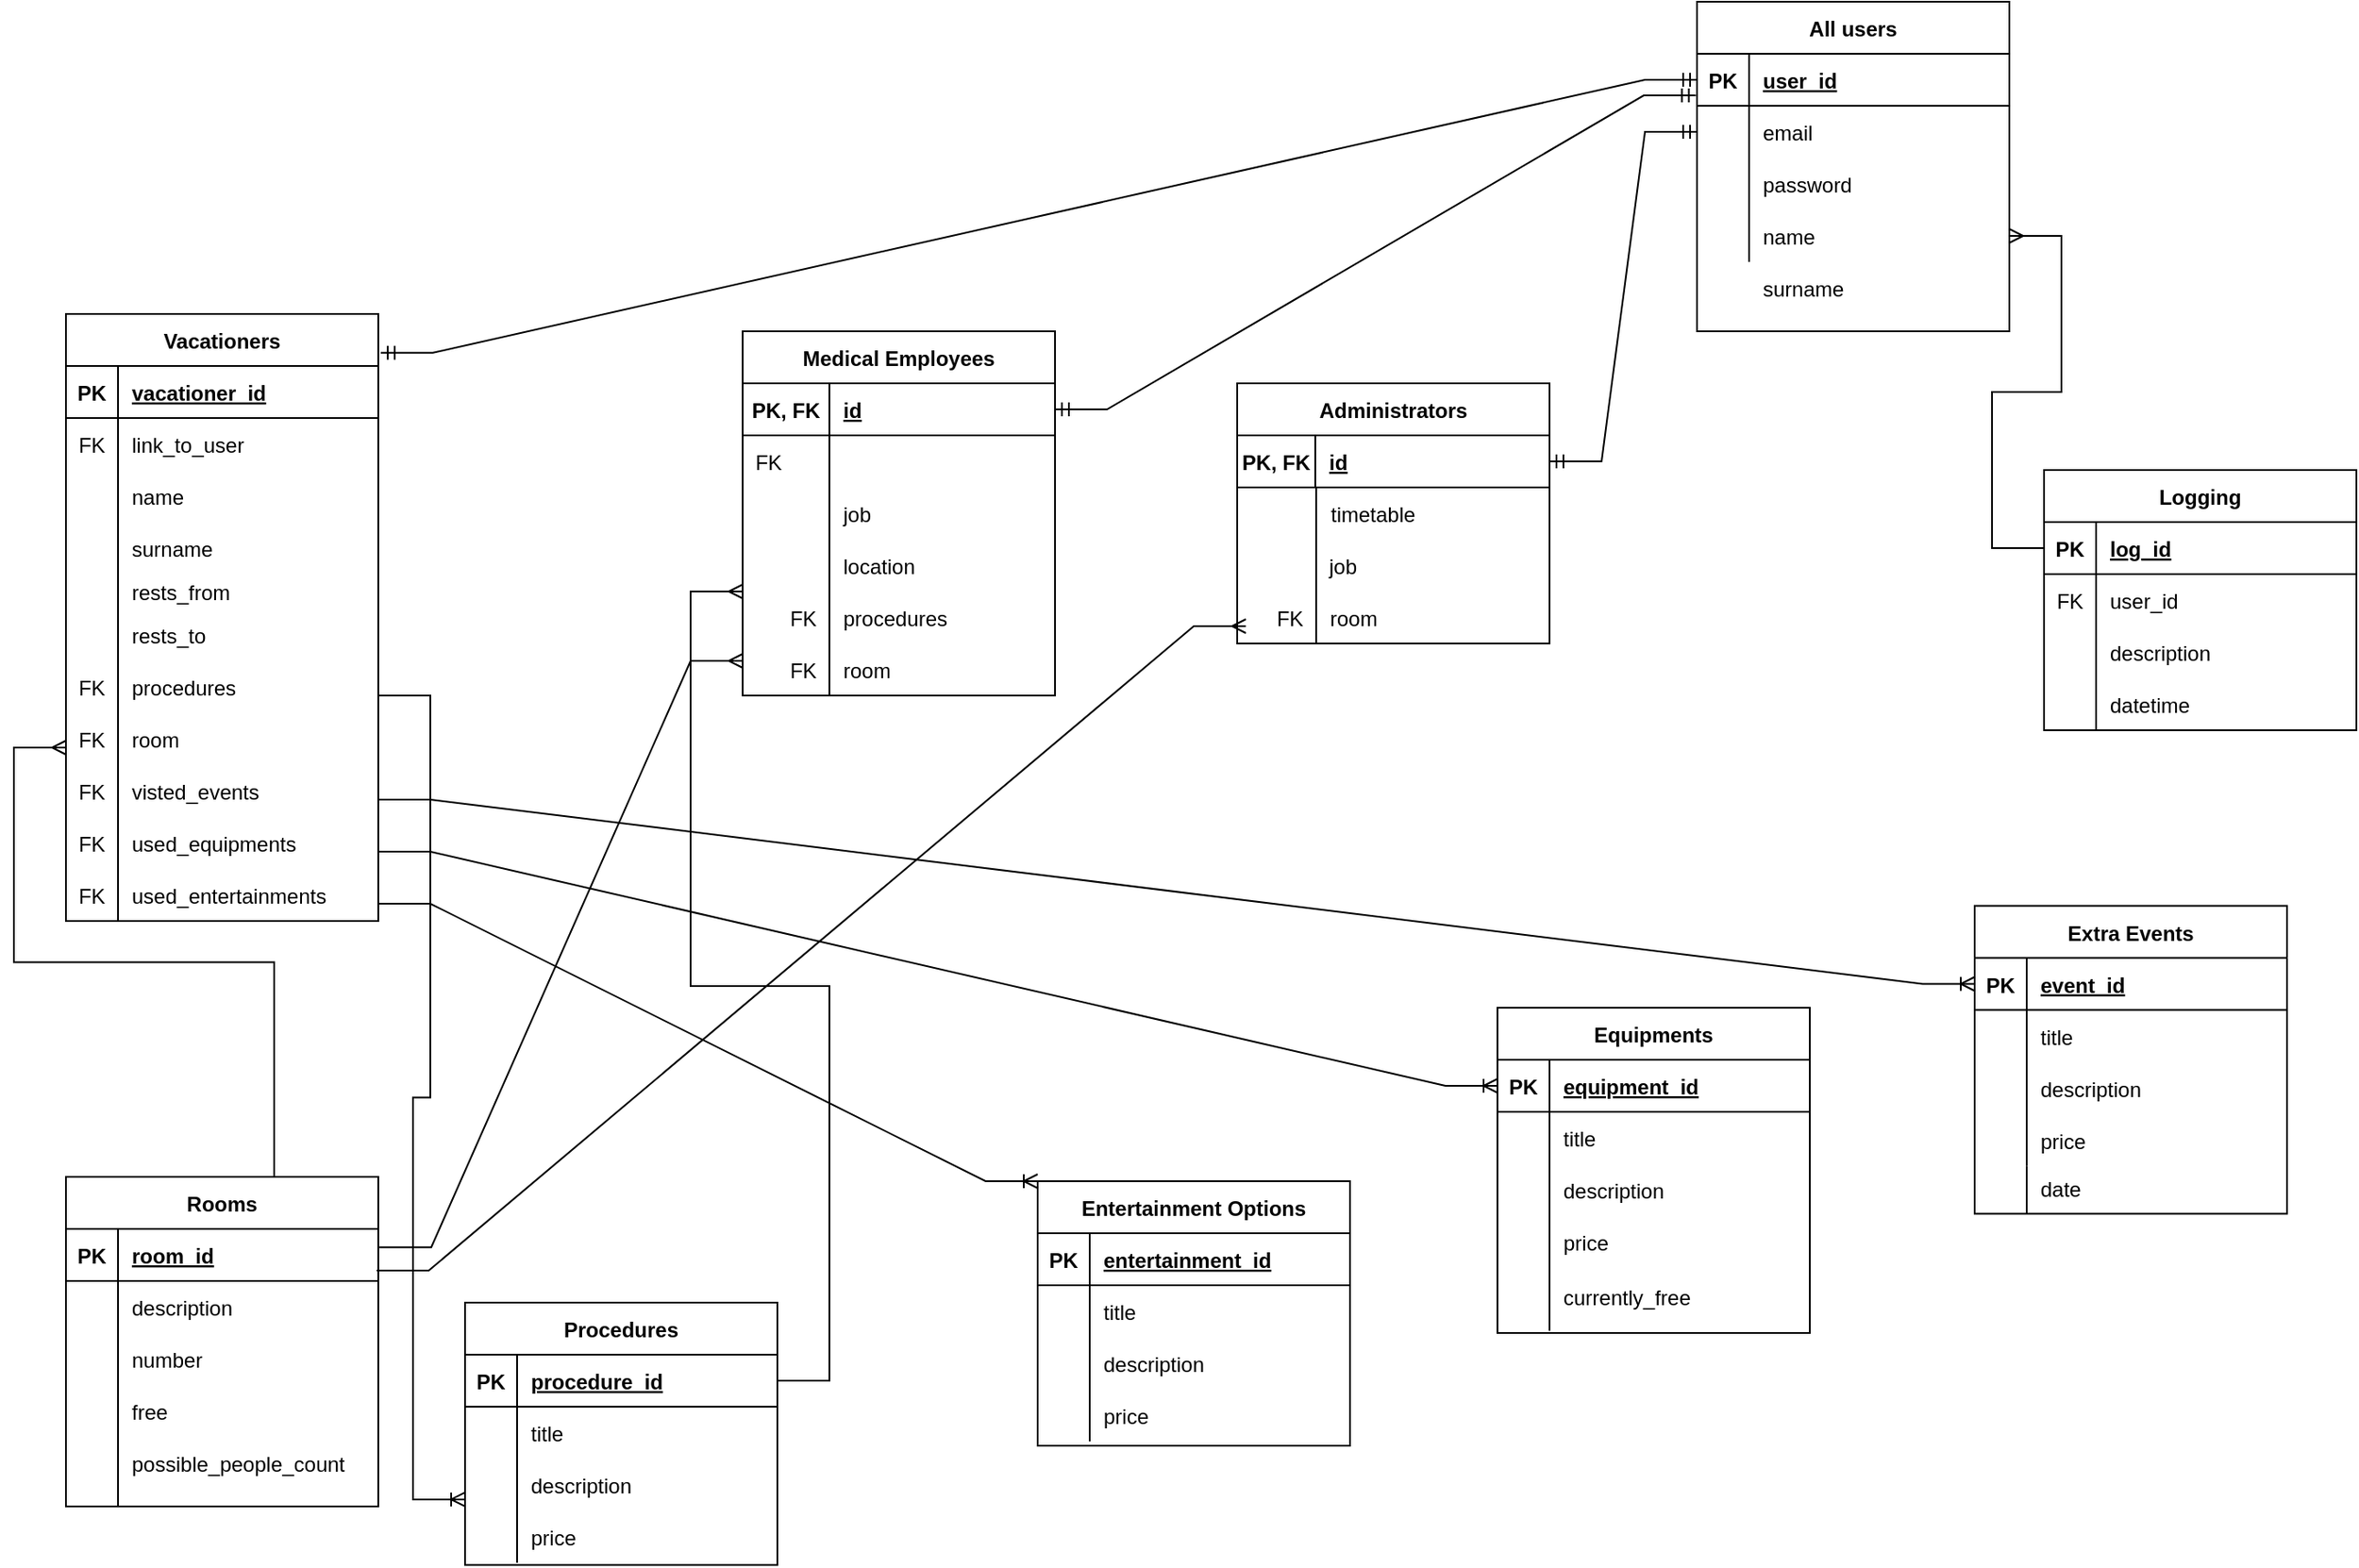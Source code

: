 <mxfile version="20.3.6" type="device"><diagram id="PpCuKB9MGHkleDck74EN" name="Page-1"><mxGraphModel dx="2646" dy="2108" grid="1" gridSize="10" guides="1" tooltips="1" connect="1" arrows="1" fold="1" page="1" pageScale="1" pageWidth="850" pageHeight="1100" math="0" shadow="0"><root><mxCell id="0"/><mxCell id="1" parent="0"/><mxCell id="4wtuz3sE6S8Cn30bZARm-30" value="Rooms" style="shape=table;startSize=30;container=1;collapsible=1;childLayout=tableLayout;fixedRows=1;rowLines=0;fontStyle=1;align=center;resizeLast=1;" parent="1" vertex="1"><mxGeometry x="-740" y="507.5" width="180" height="190" as="geometry"/></mxCell><mxCell id="4wtuz3sE6S8Cn30bZARm-31" value="" style="shape=tableRow;horizontal=0;startSize=0;swimlaneHead=0;swimlaneBody=0;fillColor=none;collapsible=0;dropTarget=0;points=[[0,0.5],[1,0.5]];portConstraint=eastwest;top=0;left=0;right=0;bottom=1;" parent="4wtuz3sE6S8Cn30bZARm-30" vertex="1"><mxGeometry y="30" width="180" height="30" as="geometry"/></mxCell><mxCell id="4wtuz3sE6S8Cn30bZARm-32" value="PK" style="shape=partialRectangle;connectable=0;fillColor=none;top=0;left=0;bottom=0;right=0;fontStyle=1;overflow=hidden;" parent="4wtuz3sE6S8Cn30bZARm-31" vertex="1"><mxGeometry width="30" height="30" as="geometry"><mxRectangle width="30" height="30" as="alternateBounds"/></mxGeometry></mxCell><mxCell id="4wtuz3sE6S8Cn30bZARm-33" value="room_id" style="shape=partialRectangle;connectable=0;fillColor=none;top=0;left=0;bottom=0;right=0;align=left;spacingLeft=6;fontStyle=5;overflow=hidden;" parent="4wtuz3sE6S8Cn30bZARm-31" vertex="1"><mxGeometry x="30" width="150" height="30" as="geometry"><mxRectangle width="150" height="30" as="alternateBounds"/></mxGeometry></mxCell><mxCell id="4wtuz3sE6S8Cn30bZARm-34" value="" style="shape=tableRow;horizontal=0;startSize=0;swimlaneHead=0;swimlaneBody=0;fillColor=none;collapsible=0;dropTarget=0;points=[[0,0.5],[1,0.5]];portConstraint=eastwest;top=0;left=0;right=0;bottom=0;" parent="4wtuz3sE6S8Cn30bZARm-30" vertex="1"><mxGeometry y="60" width="180" height="30" as="geometry"/></mxCell><mxCell id="4wtuz3sE6S8Cn30bZARm-35" value="" style="shape=partialRectangle;connectable=0;fillColor=none;top=0;left=0;bottom=0;right=0;editable=1;overflow=hidden;" parent="4wtuz3sE6S8Cn30bZARm-34" vertex="1"><mxGeometry width="30" height="30" as="geometry"><mxRectangle width="30" height="30" as="alternateBounds"/></mxGeometry></mxCell><mxCell id="4wtuz3sE6S8Cn30bZARm-36" value="description" style="shape=partialRectangle;connectable=0;fillColor=none;top=0;left=0;bottom=0;right=0;align=left;spacingLeft=6;overflow=hidden;" parent="4wtuz3sE6S8Cn30bZARm-34" vertex="1"><mxGeometry x="30" width="150" height="30" as="geometry"><mxRectangle width="150" height="30" as="alternateBounds"/></mxGeometry></mxCell><mxCell id="4wtuz3sE6S8Cn30bZARm-37" value="" style="shape=tableRow;horizontal=0;startSize=0;swimlaneHead=0;swimlaneBody=0;fillColor=none;collapsible=0;dropTarget=0;points=[[0,0.5],[1,0.5]];portConstraint=eastwest;top=0;left=0;right=0;bottom=0;" parent="4wtuz3sE6S8Cn30bZARm-30" vertex="1"><mxGeometry y="90" width="180" height="30" as="geometry"/></mxCell><mxCell id="4wtuz3sE6S8Cn30bZARm-38" value="" style="shape=partialRectangle;connectable=0;fillColor=none;top=0;left=0;bottom=0;right=0;editable=1;overflow=hidden;" parent="4wtuz3sE6S8Cn30bZARm-37" vertex="1"><mxGeometry width="30" height="30" as="geometry"><mxRectangle width="30" height="30" as="alternateBounds"/></mxGeometry></mxCell><mxCell id="4wtuz3sE6S8Cn30bZARm-39" value="number" style="shape=partialRectangle;connectable=0;fillColor=none;top=0;left=0;bottom=0;right=0;align=left;spacingLeft=6;overflow=hidden;" parent="4wtuz3sE6S8Cn30bZARm-37" vertex="1"><mxGeometry x="30" width="150" height="30" as="geometry"><mxRectangle width="150" height="30" as="alternateBounds"/></mxGeometry></mxCell><mxCell id="4wtuz3sE6S8Cn30bZARm-40" value="" style="shape=tableRow;horizontal=0;startSize=0;swimlaneHead=0;swimlaneBody=0;fillColor=none;collapsible=0;dropTarget=0;points=[[0,0.5],[1,0.5]];portConstraint=eastwest;top=0;left=0;right=0;bottom=0;" parent="4wtuz3sE6S8Cn30bZARm-30" vertex="1"><mxGeometry y="120" width="180" height="30" as="geometry"/></mxCell><mxCell id="4wtuz3sE6S8Cn30bZARm-41" value="" style="shape=partialRectangle;connectable=0;fillColor=none;top=0;left=0;bottom=0;right=0;editable=1;overflow=hidden;" parent="4wtuz3sE6S8Cn30bZARm-40" vertex="1"><mxGeometry width="30" height="30" as="geometry"><mxRectangle width="30" height="30" as="alternateBounds"/></mxGeometry></mxCell><mxCell id="4wtuz3sE6S8Cn30bZARm-42" value="free" style="shape=partialRectangle;connectable=0;fillColor=none;top=0;left=0;bottom=0;right=0;align=left;spacingLeft=6;overflow=hidden;" parent="4wtuz3sE6S8Cn30bZARm-40" vertex="1"><mxGeometry x="30" width="150" height="30" as="geometry"><mxRectangle width="150" height="30" as="alternateBounds"/></mxGeometry></mxCell><mxCell id="4wtuz3sE6S8Cn30bZARm-85" value="Medical Employees" style="shape=table;startSize=30;container=1;collapsible=1;childLayout=tableLayout;fixedRows=1;rowLines=0;fontStyle=1;align=center;resizeLast=1;" parent="1" vertex="1"><mxGeometry x="-350" y="20" width="180" height="210" as="geometry"/></mxCell><mxCell id="4wtuz3sE6S8Cn30bZARm-86" value="" style="shape=tableRow;horizontal=0;startSize=0;swimlaneHead=0;swimlaneBody=0;fillColor=none;collapsible=0;dropTarget=0;points=[[0,0.5],[1,0.5]];portConstraint=eastwest;top=0;left=0;right=0;bottom=1;" parent="4wtuz3sE6S8Cn30bZARm-85" vertex="1"><mxGeometry y="30" width="180" height="30" as="geometry"/></mxCell><mxCell id="4wtuz3sE6S8Cn30bZARm-87" value="PK, FK" style="shape=partialRectangle;connectable=0;fillColor=none;top=0;left=0;bottom=0;right=0;fontStyle=1;overflow=hidden;" parent="4wtuz3sE6S8Cn30bZARm-86" vertex="1"><mxGeometry width="50" height="30" as="geometry"><mxRectangle width="50" height="30" as="alternateBounds"/></mxGeometry></mxCell><mxCell id="4wtuz3sE6S8Cn30bZARm-88" value="id" style="shape=partialRectangle;connectable=0;fillColor=none;top=0;left=0;bottom=0;right=0;align=left;spacingLeft=6;fontStyle=5;overflow=hidden;" parent="4wtuz3sE6S8Cn30bZARm-86" vertex="1"><mxGeometry x="50" width="130" height="30" as="geometry"><mxRectangle width="130" height="30" as="alternateBounds"/></mxGeometry></mxCell><mxCell id="4wtuz3sE6S8Cn30bZARm-92" value="" style="shape=tableRow;horizontal=0;startSize=0;swimlaneHead=0;swimlaneBody=0;fillColor=none;collapsible=0;dropTarget=0;points=[[0,0.5],[1,0.5]];portConstraint=eastwest;top=0;left=0;right=0;bottom=0;" parent="4wtuz3sE6S8Cn30bZARm-85" vertex="1"><mxGeometry y="60" width="180" height="30" as="geometry"/></mxCell><mxCell id="4wtuz3sE6S8Cn30bZARm-93" value="" style="shape=partialRectangle;connectable=0;fillColor=none;top=0;left=0;bottom=0;right=0;editable=1;overflow=hidden;" parent="4wtuz3sE6S8Cn30bZARm-92" vertex="1"><mxGeometry width="50" height="30" as="geometry"><mxRectangle width="50" height="30" as="alternateBounds"/></mxGeometry></mxCell><mxCell id="4wtuz3sE6S8Cn30bZARm-94" value="" style="shape=partialRectangle;connectable=0;fillColor=none;top=0;left=0;bottom=0;right=0;align=left;spacingLeft=6;overflow=hidden;" parent="4wtuz3sE6S8Cn30bZARm-92" vertex="1"><mxGeometry x="50" width="130" height="30" as="geometry"><mxRectangle width="130" height="30" as="alternateBounds"/></mxGeometry></mxCell><mxCell id="4wtuz3sE6S8Cn30bZARm-98" value="location" style="shape=partialRectangle;connectable=0;fillColor=none;top=0;left=0;bottom=0;right=0;align=left;spacingLeft=6;overflow=hidden;" parent="1" vertex="1"><mxGeometry x="-300" y="140" width="130" height="30" as="geometry"><mxRectangle width="150" height="30" as="alternateBounds"/></mxGeometry></mxCell><mxCell id="4wtuz3sE6S8Cn30bZARm-99" value="procedures" style="shape=partialRectangle;connectable=0;fillColor=none;top=0;left=0;bottom=0;right=0;align=left;spacingLeft=6;overflow=hidden;" parent="1" vertex="1"><mxGeometry x="-300" y="170" width="130" height="30" as="geometry"><mxRectangle width="150" height="30" as="alternateBounds"/></mxGeometry></mxCell><mxCell id="4wtuz3sE6S8Cn30bZARm-100" value="" style="endArrow=none;html=1;rounded=0;" parent="1" edge="1"><mxGeometry relative="1" as="geometry"><mxPoint x="-300" y="110.0" as="sourcePoint"/><mxPoint x="-300" y="200" as="targetPoint"/></mxGeometry></mxCell><mxCell id="4wtuz3sE6S8Cn30bZARm-101" value="" style="shape=partialRectangle;connectable=0;fillColor=none;top=0;left=0;bottom=0;right=0;editable=1;overflow=hidden;" parent="1" vertex="1"><mxGeometry x="-330" y="110" width="30" height="30" as="geometry"><mxRectangle width="30" height="30" as="alternateBounds"/></mxGeometry></mxCell><mxCell id="4wtuz3sE6S8Cn30bZARm-102" value="" style="shape=partialRectangle;connectable=0;fillColor=none;top=0;left=0;bottom=0;right=0;editable=1;overflow=hidden;" parent="1" vertex="1"><mxGeometry x="-330" y="130" width="30" height="30" as="geometry"><mxRectangle width="30" height="30" as="alternateBounds"/></mxGeometry></mxCell><mxCell id="4wtuz3sE6S8Cn30bZARm-103" value="FK" style="shape=partialRectangle;connectable=0;fillColor=none;top=0;left=0;bottom=0;right=0;editable=1;overflow=hidden;" parent="1" vertex="1"><mxGeometry x="-330" y="170" width="30" height="30" as="geometry"><mxRectangle width="30" height="30" as="alternateBounds"/></mxGeometry></mxCell><mxCell id="4wtuz3sE6S8Cn30bZARm-104" value="room" style="shape=partialRectangle;connectable=0;fillColor=none;top=0;left=0;bottom=0;right=0;align=left;spacingLeft=6;overflow=hidden;" parent="1" vertex="1"><mxGeometry x="-300" y="200" width="130" height="30" as="geometry"><mxRectangle width="150" height="30" as="alternateBounds"/></mxGeometry></mxCell><mxCell id="4wtuz3sE6S8Cn30bZARm-107" value="FK" style="shape=partialRectangle;connectable=0;fillColor=none;top=0;left=0;bottom=0;right=0;editable=1;overflow=hidden;" parent="1" vertex="1"><mxGeometry x="-330" y="200" width="30" height="30" as="geometry"><mxRectangle width="30" height="30" as="alternateBounds"/></mxGeometry></mxCell><mxCell id="fEvloJ5xJQHUmFqMc2ae-1" value="Administrators" style="shape=table;startSize=30;container=1;collapsible=1;childLayout=tableLayout;fixedRows=1;rowLines=0;fontStyle=1;align=center;resizeLast=1;" parent="1" vertex="1"><mxGeometry x="-65" y="50" width="180" height="150" as="geometry"/></mxCell><mxCell id="fEvloJ5xJQHUmFqMc2ae-2" value="" style="shape=tableRow;horizontal=0;startSize=0;swimlaneHead=0;swimlaneBody=0;fillColor=none;collapsible=0;dropTarget=0;points=[[0,0.5],[1,0.5]];portConstraint=eastwest;top=0;left=0;right=0;bottom=1;" parent="fEvloJ5xJQHUmFqMc2ae-1" vertex="1"><mxGeometry y="30" width="180" height="30" as="geometry"/></mxCell><mxCell id="fEvloJ5xJQHUmFqMc2ae-3" value="PK, FK" style="shape=partialRectangle;connectable=0;fillColor=none;top=0;left=0;bottom=0;right=0;fontStyle=1;overflow=hidden;" parent="fEvloJ5xJQHUmFqMc2ae-2" vertex="1"><mxGeometry width="45" height="30" as="geometry"><mxRectangle width="45" height="30" as="alternateBounds"/></mxGeometry></mxCell><mxCell id="fEvloJ5xJQHUmFqMc2ae-4" value="id" style="shape=partialRectangle;connectable=0;fillColor=none;top=0;left=0;bottom=0;right=0;align=left;spacingLeft=6;fontStyle=5;overflow=hidden;" parent="fEvloJ5xJQHUmFqMc2ae-2" vertex="1"><mxGeometry x="45" width="135" height="30" as="geometry"><mxRectangle width="135" height="30" as="alternateBounds"/></mxGeometry></mxCell><mxCell id="fEvloJ5xJQHUmFqMc2ae-14" value="job" style="shape=partialRectangle;connectable=0;fillColor=none;top=0;left=0;bottom=0;right=0;align=left;spacingLeft=6;overflow=hidden;" parent="1" vertex="1"><mxGeometry x="-20" y="140" width="150" height="30" as="geometry"><mxRectangle width="150" height="30" as="alternateBounds"/></mxGeometry></mxCell><mxCell id="fEvloJ5xJQHUmFqMc2ae-15" value="timetable" style="shape=partialRectangle;connectable=0;fillColor=none;top=0;left=0;bottom=0;right=0;align=left;spacingLeft=6;overflow=hidden;" parent="1" vertex="1"><mxGeometry x="-19" y="110" width="130" height="30" as="geometry"><mxRectangle width="150" height="30" as="alternateBounds"/></mxGeometry></mxCell><mxCell id="fEvloJ5xJQHUmFqMc2ae-16" value="" style="endArrow=none;html=1;rounded=0;" parent="1" edge="1"><mxGeometry relative="1" as="geometry"><mxPoint x="-19.48" y="110" as="sourcePoint"/><mxPoint x="-19.48" y="200" as="targetPoint"/></mxGeometry></mxCell><mxCell id="fEvloJ5xJQHUmFqMc2ae-17" value="" style="shape=partialRectangle;connectable=0;fillColor=none;top=0;left=0;bottom=0;right=0;editable=1;overflow=hidden;" parent="1" vertex="1"><mxGeometry x="-65" y="110" width="30" height="30" as="geometry"><mxRectangle width="30" height="30" as="alternateBounds"/></mxGeometry></mxCell><mxCell id="fEvloJ5xJQHUmFqMc2ae-18" value="" style="shape=partialRectangle;connectable=0;fillColor=none;top=0;left=0;bottom=0;right=0;editable=1;overflow=hidden;" parent="1" vertex="1"><mxGeometry x="-49.48" y="110" width="30" height="30" as="geometry"><mxRectangle width="30" height="30" as="alternateBounds"/></mxGeometry></mxCell><mxCell id="fEvloJ5xJQHUmFqMc2ae-19" value="FK" style="shape=partialRectangle;connectable=0;fillColor=none;top=0;left=0;bottom=0;right=0;editable=1;overflow=hidden;" parent="1" vertex="1"><mxGeometry x="-49.48" y="170" width="30" height="30" as="geometry"><mxRectangle width="30" height="30" as="alternateBounds"/></mxGeometry></mxCell><mxCell id="fEvloJ5xJQHUmFqMc2ae-36" value="Vacationers" style="shape=table;startSize=30;container=1;collapsible=1;childLayout=tableLayout;fixedRows=1;rowLines=0;fontStyle=1;align=center;resizeLast=1;" parent="1" vertex="1"><mxGeometry x="-740" y="10" width="180" height="350" as="geometry"/></mxCell><mxCell id="fEvloJ5xJQHUmFqMc2ae-37" value="" style="shape=tableRow;horizontal=0;startSize=0;swimlaneHead=0;swimlaneBody=0;fillColor=none;collapsible=0;dropTarget=0;points=[[0,0.5],[1,0.5]];portConstraint=eastwest;top=0;left=0;right=0;bottom=1;" parent="fEvloJ5xJQHUmFqMc2ae-36" vertex="1"><mxGeometry y="30" width="180" height="30" as="geometry"/></mxCell><mxCell id="fEvloJ5xJQHUmFqMc2ae-38" value="PK" style="shape=partialRectangle;connectable=0;fillColor=none;top=0;left=0;bottom=0;right=0;fontStyle=1;overflow=hidden;" parent="fEvloJ5xJQHUmFqMc2ae-37" vertex="1"><mxGeometry width="30" height="30" as="geometry"><mxRectangle width="30" height="30" as="alternateBounds"/></mxGeometry></mxCell><mxCell id="fEvloJ5xJQHUmFqMc2ae-39" value="vacationer_id" style="shape=partialRectangle;connectable=0;fillColor=none;top=0;left=0;bottom=0;right=0;align=left;spacingLeft=6;fontStyle=5;overflow=hidden;" parent="fEvloJ5xJQHUmFqMc2ae-37" vertex="1"><mxGeometry x="30" width="150" height="30" as="geometry"><mxRectangle width="150" height="30" as="alternateBounds"/></mxGeometry></mxCell><mxCell id="fEvloJ5xJQHUmFqMc2ae-40" value="" style="shape=tableRow;horizontal=0;startSize=0;swimlaneHead=0;swimlaneBody=0;fillColor=none;collapsible=0;dropTarget=0;points=[[0,0.5],[1,0.5]];portConstraint=eastwest;top=0;left=0;right=0;bottom=0;" parent="fEvloJ5xJQHUmFqMc2ae-36" vertex="1"><mxGeometry y="60" width="180" height="30" as="geometry"/></mxCell><mxCell id="fEvloJ5xJQHUmFqMc2ae-41" value="" style="shape=partialRectangle;connectable=0;fillColor=none;top=0;left=0;bottom=0;right=0;editable=1;overflow=hidden;" parent="fEvloJ5xJQHUmFqMc2ae-40" vertex="1"><mxGeometry width="30" height="30" as="geometry"><mxRectangle width="30" height="30" as="alternateBounds"/></mxGeometry></mxCell><mxCell id="fEvloJ5xJQHUmFqMc2ae-42" value="link_to_user" style="shape=partialRectangle;connectable=0;fillColor=none;top=0;left=0;bottom=0;right=0;align=left;spacingLeft=6;overflow=hidden;" parent="fEvloJ5xJQHUmFqMc2ae-40" vertex="1"><mxGeometry x="30" width="150" height="30" as="geometry"><mxRectangle width="150" height="30" as="alternateBounds"/></mxGeometry></mxCell><mxCell id="fEvloJ5xJQHUmFqMc2ae-43" value="" style="shape=tableRow;horizontal=0;startSize=0;swimlaneHead=0;swimlaneBody=0;fillColor=none;collapsible=0;dropTarget=0;points=[[0,0.5],[1,0.5]];portConstraint=eastwest;top=0;left=0;right=0;bottom=0;" parent="fEvloJ5xJQHUmFqMc2ae-36" vertex="1"><mxGeometry y="90" width="180" height="30" as="geometry"/></mxCell><mxCell id="fEvloJ5xJQHUmFqMc2ae-44" value="" style="shape=partialRectangle;connectable=0;fillColor=none;top=0;left=0;bottom=0;right=0;editable=1;overflow=hidden;" parent="fEvloJ5xJQHUmFqMc2ae-43" vertex="1"><mxGeometry width="30" height="30" as="geometry"><mxRectangle width="30" height="30" as="alternateBounds"/></mxGeometry></mxCell><mxCell id="fEvloJ5xJQHUmFqMc2ae-45" value="name" style="shape=partialRectangle;connectable=0;fillColor=none;top=0;left=0;bottom=0;right=0;align=left;spacingLeft=6;overflow=hidden;" parent="fEvloJ5xJQHUmFqMc2ae-43" vertex="1"><mxGeometry x="30" width="150" height="30" as="geometry"><mxRectangle width="150" height="30" as="alternateBounds"/></mxGeometry></mxCell><mxCell id="fEvloJ5xJQHUmFqMc2ae-46" value="" style="shape=tableRow;horizontal=0;startSize=0;swimlaneHead=0;swimlaneBody=0;fillColor=none;collapsible=0;dropTarget=0;points=[[0,0.5],[1,0.5]];portConstraint=eastwest;top=0;left=0;right=0;bottom=0;" parent="fEvloJ5xJQHUmFqMc2ae-36" vertex="1"><mxGeometry y="120" width="180" height="30" as="geometry"/></mxCell><mxCell id="fEvloJ5xJQHUmFqMc2ae-47" value="" style="shape=partialRectangle;connectable=0;fillColor=none;top=0;left=0;bottom=0;right=0;editable=1;overflow=hidden;" parent="fEvloJ5xJQHUmFqMc2ae-46" vertex="1"><mxGeometry width="30" height="30" as="geometry"><mxRectangle width="30" height="30" as="alternateBounds"/></mxGeometry></mxCell><mxCell id="fEvloJ5xJQHUmFqMc2ae-48" value="surname" style="shape=partialRectangle;connectable=0;fillColor=none;top=0;left=0;bottom=0;right=0;align=left;spacingLeft=6;overflow=hidden;" parent="fEvloJ5xJQHUmFqMc2ae-46" vertex="1"><mxGeometry x="30" width="150" height="30" as="geometry"><mxRectangle width="150" height="30" as="alternateBounds"/></mxGeometry></mxCell><mxCell id="fEvloJ5xJQHUmFqMc2ae-49" value="procedures" style="shape=partialRectangle;connectable=0;fillColor=none;top=0;left=0;bottom=0;right=0;align=left;spacingLeft=6;overflow=hidden;" parent="1" vertex="1"><mxGeometry x="-710" y="210" width="150" height="30" as="geometry"><mxRectangle width="150" height="30" as="alternateBounds"/></mxGeometry></mxCell><mxCell id="fEvloJ5xJQHUmFqMc2ae-50" value="room" style="shape=partialRectangle;connectable=0;fillColor=none;top=0;left=0;bottom=0;right=0;align=left;spacingLeft=6;overflow=hidden;" parent="1" vertex="1"><mxGeometry x="-710" y="240" width="150" height="30" as="geometry"><mxRectangle width="150" height="30" as="alternateBounds"/></mxGeometry></mxCell><mxCell id="fEvloJ5xJQHUmFqMc2ae-51" value="" style="endArrow=none;html=1;rounded=0;" parent="1" edge="1"><mxGeometry relative="1" as="geometry"><mxPoint x="-710" y="160" as="sourcePoint"/><mxPoint x="-710" y="250" as="targetPoint"/></mxGeometry></mxCell><mxCell id="fEvloJ5xJQHUmFqMc2ae-52" value="" style="shape=partialRectangle;connectable=0;fillColor=none;top=0;left=0;bottom=0;right=0;editable=1;overflow=hidden;" parent="1" vertex="1"><mxGeometry x="-740" y="130" width="30" height="30" as="geometry"><mxRectangle width="30" height="30" as="alternateBounds"/></mxGeometry></mxCell><mxCell id="fEvloJ5xJQHUmFqMc2ae-53" value="FK" style="shape=partialRectangle;connectable=0;fillColor=none;top=0;left=0;bottom=0;right=0;editable=1;overflow=hidden;" parent="1" vertex="1"><mxGeometry x="-740" y="210" width="30" height="30" as="geometry"><mxRectangle width="30" height="30" as="alternateBounds"/></mxGeometry></mxCell><mxCell id="fEvloJ5xJQHUmFqMc2ae-54" value="FK" style="shape=partialRectangle;connectable=0;fillColor=none;top=0;left=0;bottom=0;right=0;editable=1;overflow=hidden;" parent="1" vertex="1"><mxGeometry x="-740" y="240" width="30" height="30" as="geometry"><mxRectangle width="30" height="30" as="alternateBounds"/></mxGeometry></mxCell><mxCell id="fEvloJ5xJQHUmFqMc2ae-63" value="rests_to" style="shape=partialRectangle;connectable=0;fillColor=none;top=0;left=0;bottom=0;right=0;align=left;spacingLeft=6;overflow=hidden;" parent="1" vertex="1"><mxGeometry x="-710" y="180" width="150" height="30" as="geometry"><mxRectangle width="150" height="30" as="alternateBounds"/></mxGeometry></mxCell><mxCell id="fEvloJ5xJQHUmFqMc2ae-64" value="" style="shape=partialRectangle;connectable=0;fillColor=none;top=0;left=0;bottom=0;right=0;editable=1;overflow=hidden;" parent="1" vertex="1"><mxGeometry x="-740" y="180" width="30" height="30" as="geometry"><mxRectangle width="30" height="30" as="alternateBounds"/></mxGeometry></mxCell><mxCell id="fEvloJ5xJQHUmFqMc2ae-88" value="" style="shape=partialRectangle;connectable=0;fillColor=none;top=0;left=0;bottom=0;right=0;editable=1;overflow=hidden;" parent="1" vertex="1"><mxGeometry x="250" y="620" width="30" height="30" as="geometry"><mxRectangle width="30" height="30" as="alternateBounds"/></mxGeometry></mxCell><mxCell id="fEvloJ5xJQHUmFqMc2ae-95" value="Equipments" style="shape=table;startSize=30;container=1;collapsible=1;childLayout=tableLayout;fixedRows=1;rowLines=0;fontStyle=1;align=center;resizeLast=1;" parent="1" vertex="1"><mxGeometry x="85" y="410" width="180" height="187.5" as="geometry"/></mxCell><mxCell id="fEvloJ5xJQHUmFqMc2ae-96" value="" style="shape=tableRow;horizontal=0;startSize=0;swimlaneHead=0;swimlaneBody=0;fillColor=none;collapsible=0;dropTarget=0;points=[[0,0.5],[1,0.5]];portConstraint=eastwest;top=0;left=0;right=0;bottom=1;" parent="fEvloJ5xJQHUmFqMc2ae-95" vertex="1"><mxGeometry y="30" width="180" height="30" as="geometry"/></mxCell><mxCell id="fEvloJ5xJQHUmFqMc2ae-97" value="PK" style="shape=partialRectangle;connectable=0;fillColor=none;top=0;left=0;bottom=0;right=0;fontStyle=1;overflow=hidden;" parent="fEvloJ5xJQHUmFqMc2ae-96" vertex="1"><mxGeometry width="30" height="30" as="geometry"><mxRectangle width="30" height="30" as="alternateBounds"/></mxGeometry></mxCell><mxCell id="fEvloJ5xJQHUmFqMc2ae-98" value="equipment_id" style="shape=partialRectangle;connectable=0;fillColor=none;top=0;left=0;bottom=0;right=0;align=left;spacingLeft=6;fontStyle=5;overflow=hidden;" parent="fEvloJ5xJQHUmFqMc2ae-96" vertex="1"><mxGeometry x="30" width="150" height="30" as="geometry"><mxRectangle width="150" height="30" as="alternateBounds"/></mxGeometry></mxCell><mxCell id="fEvloJ5xJQHUmFqMc2ae-99" value="" style="shape=tableRow;horizontal=0;startSize=0;swimlaneHead=0;swimlaneBody=0;fillColor=none;collapsible=0;dropTarget=0;points=[[0,0.5],[1,0.5]];portConstraint=eastwest;top=0;left=0;right=0;bottom=0;" parent="fEvloJ5xJQHUmFqMc2ae-95" vertex="1"><mxGeometry y="60" width="180" height="30" as="geometry"/></mxCell><mxCell id="fEvloJ5xJQHUmFqMc2ae-100" value="" style="shape=partialRectangle;connectable=0;fillColor=none;top=0;left=0;bottom=0;right=0;editable=1;overflow=hidden;" parent="fEvloJ5xJQHUmFqMc2ae-99" vertex="1"><mxGeometry width="30" height="30" as="geometry"><mxRectangle width="30" height="30" as="alternateBounds"/></mxGeometry></mxCell><mxCell id="fEvloJ5xJQHUmFqMc2ae-101" value="title" style="shape=partialRectangle;connectable=0;fillColor=none;top=0;left=0;bottom=0;right=0;align=left;spacingLeft=6;overflow=hidden;" parent="fEvloJ5xJQHUmFqMc2ae-99" vertex="1"><mxGeometry x="30" width="150" height="30" as="geometry"><mxRectangle width="150" height="30" as="alternateBounds"/></mxGeometry></mxCell><mxCell id="fEvloJ5xJQHUmFqMc2ae-102" value="" style="shape=tableRow;horizontal=0;startSize=0;swimlaneHead=0;swimlaneBody=0;fillColor=none;collapsible=0;dropTarget=0;points=[[0,0.5],[1,0.5]];portConstraint=eastwest;top=0;left=0;right=0;bottom=0;" parent="fEvloJ5xJQHUmFqMc2ae-95" vertex="1"><mxGeometry y="90" width="180" height="30" as="geometry"/></mxCell><mxCell id="fEvloJ5xJQHUmFqMc2ae-103" value="" style="shape=partialRectangle;connectable=0;fillColor=none;top=0;left=0;bottom=0;right=0;editable=1;overflow=hidden;" parent="fEvloJ5xJQHUmFqMc2ae-102" vertex="1"><mxGeometry width="30" height="30" as="geometry"><mxRectangle width="30" height="30" as="alternateBounds"/></mxGeometry></mxCell><mxCell id="fEvloJ5xJQHUmFqMc2ae-104" value="description" style="shape=partialRectangle;connectable=0;fillColor=none;top=0;left=0;bottom=0;right=0;align=left;spacingLeft=6;overflow=hidden;" parent="fEvloJ5xJQHUmFqMc2ae-102" vertex="1"><mxGeometry x="30" width="150" height="30" as="geometry"><mxRectangle width="150" height="30" as="alternateBounds"/></mxGeometry></mxCell><mxCell id="fEvloJ5xJQHUmFqMc2ae-105" value="" style="shape=tableRow;horizontal=0;startSize=0;swimlaneHead=0;swimlaneBody=0;fillColor=none;collapsible=0;dropTarget=0;points=[[0,0.5],[1,0.5]];portConstraint=eastwest;top=0;left=0;right=0;bottom=0;" parent="fEvloJ5xJQHUmFqMc2ae-95" vertex="1"><mxGeometry y="120" width="180" height="30" as="geometry"/></mxCell><mxCell id="fEvloJ5xJQHUmFqMc2ae-106" value="" style="shape=partialRectangle;connectable=0;fillColor=none;top=0;left=0;bottom=0;right=0;editable=1;overflow=hidden;" parent="fEvloJ5xJQHUmFqMc2ae-105" vertex="1"><mxGeometry width="30" height="30" as="geometry"><mxRectangle width="30" height="30" as="alternateBounds"/></mxGeometry></mxCell><mxCell id="fEvloJ5xJQHUmFqMc2ae-107" value="price" style="shape=partialRectangle;connectable=0;fillColor=none;top=0;left=0;bottom=0;right=0;align=left;spacingLeft=6;overflow=hidden;" parent="fEvloJ5xJQHUmFqMc2ae-105" vertex="1"><mxGeometry x="30" width="150" height="30" as="geometry"><mxRectangle width="150" height="30" as="alternateBounds"/></mxGeometry></mxCell><mxCell id="fEvloJ5xJQHUmFqMc2ae-110" value="" style="endArrow=none;html=1;rounded=0;" parent="1" edge="1"><mxGeometry relative="1" as="geometry"><mxPoint x="115" y="558.75" as="sourcePoint"/><mxPoint x="115" y="596.25" as="targetPoint"/></mxGeometry></mxCell><mxCell id="fEvloJ5xJQHUmFqMc2ae-111" value="" style="shape=partialRectangle;connectable=0;fillColor=none;top=0;left=0;bottom=0;right=0;editable=1;overflow=hidden;" parent="1" vertex="1"><mxGeometry x="70" y="528.75" width="30" height="30" as="geometry"><mxRectangle width="30" height="30" as="alternateBounds"/></mxGeometry></mxCell><mxCell id="fEvloJ5xJQHUmFqMc2ae-114" value="currently_free" style="shape=partialRectangle;connectable=0;fillColor=none;top=0;left=0;bottom=0;right=0;align=left;spacingLeft=6;overflow=hidden;" parent="1" vertex="1"><mxGeometry x="115" y="561.25" width="150" height="30" as="geometry"><mxRectangle width="150" height="30" as="alternateBounds"/></mxGeometry></mxCell><mxCell id="fEvloJ5xJQHUmFqMc2ae-118" value="Entertainment Options" style="shape=table;startSize=30;container=1;collapsible=1;childLayout=tableLayout;fixedRows=1;rowLines=0;fontStyle=1;align=center;resizeLast=1;" parent="1" vertex="1"><mxGeometry x="-180" y="510" width="180" height="152.5" as="geometry"/></mxCell><mxCell id="fEvloJ5xJQHUmFqMc2ae-119" value="" style="shape=tableRow;horizontal=0;startSize=0;swimlaneHead=0;swimlaneBody=0;fillColor=none;collapsible=0;dropTarget=0;points=[[0,0.5],[1,0.5]];portConstraint=eastwest;top=0;left=0;right=0;bottom=1;" parent="fEvloJ5xJQHUmFqMc2ae-118" vertex="1"><mxGeometry y="30" width="180" height="30" as="geometry"/></mxCell><mxCell id="fEvloJ5xJQHUmFqMc2ae-120" value="PK" style="shape=partialRectangle;connectable=0;fillColor=none;top=0;left=0;bottom=0;right=0;fontStyle=1;overflow=hidden;" parent="fEvloJ5xJQHUmFqMc2ae-119" vertex="1"><mxGeometry width="30" height="30" as="geometry"><mxRectangle width="30" height="30" as="alternateBounds"/></mxGeometry></mxCell><mxCell id="fEvloJ5xJQHUmFqMc2ae-121" value="entertainment_id" style="shape=partialRectangle;connectable=0;fillColor=none;top=0;left=0;bottom=0;right=0;align=left;spacingLeft=6;fontStyle=5;overflow=hidden;" parent="fEvloJ5xJQHUmFqMc2ae-119" vertex="1"><mxGeometry x="30" width="150" height="30" as="geometry"><mxRectangle width="150" height="30" as="alternateBounds"/></mxGeometry></mxCell><mxCell id="fEvloJ5xJQHUmFqMc2ae-122" value="" style="shape=tableRow;horizontal=0;startSize=0;swimlaneHead=0;swimlaneBody=0;fillColor=none;collapsible=0;dropTarget=0;points=[[0,0.5],[1,0.5]];portConstraint=eastwest;top=0;left=0;right=0;bottom=0;" parent="fEvloJ5xJQHUmFqMc2ae-118" vertex="1"><mxGeometry y="60" width="180" height="30" as="geometry"/></mxCell><mxCell id="fEvloJ5xJQHUmFqMc2ae-123" value="" style="shape=partialRectangle;connectable=0;fillColor=none;top=0;left=0;bottom=0;right=0;editable=1;overflow=hidden;" parent="fEvloJ5xJQHUmFqMc2ae-122" vertex="1"><mxGeometry width="30" height="30" as="geometry"><mxRectangle width="30" height="30" as="alternateBounds"/></mxGeometry></mxCell><mxCell id="fEvloJ5xJQHUmFqMc2ae-124" value="title" style="shape=partialRectangle;connectable=0;fillColor=none;top=0;left=0;bottom=0;right=0;align=left;spacingLeft=6;overflow=hidden;" parent="fEvloJ5xJQHUmFqMc2ae-122" vertex="1"><mxGeometry x="30" width="150" height="30" as="geometry"><mxRectangle width="150" height="30" as="alternateBounds"/></mxGeometry></mxCell><mxCell id="fEvloJ5xJQHUmFqMc2ae-125" value="" style="shape=tableRow;horizontal=0;startSize=0;swimlaneHead=0;swimlaneBody=0;fillColor=none;collapsible=0;dropTarget=0;points=[[0,0.5],[1,0.5]];portConstraint=eastwest;top=0;left=0;right=0;bottom=0;" parent="fEvloJ5xJQHUmFqMc2ae-118" vertex="1"><mxGeometry y="90" width="180" height="30" as="geometry"/></mxCell><mxCell id="fEvloJ5xJQHUmFqMc2ae-126" value="" style="shape=partialRectangle;connectable=0;fillColor=none;top=0;left=0;bottom=0;right=0;editable=1;overflow=hidden;" parent="fEvloJ5xJQHUmFqMc2ae-125" vertex="1"><mxGeometry width="30" height="30" as="geometry"><mxRectangle width="30" height="30" as="alternateBounds"/></mxGeometry></mxCell><mxCell id="fEvloJ5xJQHUmFqMc2ae-127" value="description" style="shape=partialRectangle;connectable=0;fillColor=none;top=0;left=0;bottom=0;right=0;align=left;spacingLeft=6;overflow=hidden;" parent="fEvloJ5xJQHUmFqMc2ae-125" vertex="1"><mxGeometry x="30" width="150" height="30" as="geometry"><mxRectangle width="150" height="30" as="alternateBounds"/></mxGeometry></mxCell><mxCell id="fEvloJ5xJQHUmFqMc2ae-128" value="" style="shape=tableRow;horizontal=0;startSize=0;swimlaneHead=0;swimlaneBody=0;fillColor=none;collapsible=0;dropTarget=0;points=[[0,0.5],[1,0.5]];portConstraint=eastwest;top=0;left=0;right=0;bottom=0;" parent="fEvloJ5xJQHUmFqMc2ae-118" vertex="1"><mxGeometry y="120" width="180" height="30" as="geometry"/></mxCell><mxCell id="fEvloJ5xJQHUmFqMc2ae-129" value="" style="shape=partialRectangle;connectable=0;fillColor=none;top=0;left=0;bottom=0;right=0;editable=1;overflow=hidden;" parent="fEvloJ5xJQHUmFqMc2ae-128" vertex="1"><mxGeometry width="30" height="30" as="geometry"><mxRectangle width="30" height="30" as="alternateBounds"/></mxGeometry></mxCell><mxCell id="fEvloJ5xJQHUmFqMc2ae-130" value="price" style="shape=partialRectangle;connectable=0;fillColor=none;top=0;left=0;bottom=0;right=0;align=left;spacingLeft=6;overflow=hidden;" parent="fEvloJ5xJQHUmFqMc2ae-128" vertex="1"><mxGeometry x="30" width="150" height="30" as="geometry"><mxRectangle width="150" height="30" as="alternateBounds"/></mxGeometry></mxCell><mxCell id="fEvloJ5xJQHUmFqMc2ae-150" value="Extra Events" style="shape=table;startSize=30;container=1;collapsible=1;childLayout=tableLayout;fixedRows=1;rowLines=0;fontStyle=1;align=center;resizeLast=1;" parent="1" vertex="1"><mxGeometry x="360" y="351.25" width="180" height="177.5" as="geometry"/></mxCell><mxCell id="fEvloJ5xJQHUmFqMc2ae-151" value="" style="shape=tableRow;horizontal=0;startSize=0;swimlaneHead=0;swimlaneBody=0;fillColor=none;collapsible=0;dropTarget=0;points=[[0,0.5],[1,0.5]];portConstraint=eastwest;top=0;left=0;right=0;bottom=1;" parent="fEvloJ5xJQHUmFqMc2ae-150" vertex="1"><mxGeometry y="30" width="180" height="30" as="geometry"/></mxCell><mxCell id="fEvloJ5xJQHUmFqMc2ae-152" value="PK" style="shape=partialRectangle;connectable=0;fillColor=none;top=0;left=0;bottom=0;right=0;fontStyle=1;overflow=hidden;" parent="fEvloJ5xJQHUmFqMc2ae-151" vertex="1"><mxGeometry width="30" height="30" as="geometry"><mxRectangle width="30" height="30" as="alternateBounds"/></mxGeometry></mxCell><mxCell id="fEvloJ5xJQHUmFqMc2ae-153" value="event_id" style="shape=partialRectangle;connectable=0;fillColor=none;top=0;left=0;bottom=0;right=0;align=left;spacingLeft=6;fontStyle=5;overflow=hidden;" parent="fEvloJ5xJQHUmFqMc2ae-151" vertex="1"><mxGeometry x="30" width="150" height="30" as="geometry"><mxRectangle width="150" height="30" as="alternateBounds"/></mxGeometry></mxCell><mxCell id="fEvloJ5xJQHUmFqMc2ae-154" value="" style="shape=tableRow;horizontal=0;startSize=0;swimlaneHead=0;swimlaneBody=0;fillColor=none;collapsible=0;dropTarget=0;points=[[0,0.5],[1,0.5]];portConstraint=eastwest;top=0;left=0;right=0;bottom=0;" parent="fEvloJ5xJQHUmFqMc2ae-150" vertex="1"><mxGeometry y="60" width="180" height="30" as="geometry"/></mxCell><mxCell id="fEvloJ5xJQHUmFqMc2ae-155" value="" style="shape=partialRectangle;connectable=0;fillColor=none;top=0;left=0;bottom=0;right=0;editable=1;overflow=hidden;" parent="fEvloJ5xJQHUmFqMc2ae-154" vertex="1"><mxGeometry width="30" height="30" as="geometry"><mxRectangle width="30" height="30" as="alternateBounds"/></mxGeometry></mxCell><mxCell id="fEvloJ5xJQHUmFqMc2ae-156" value="title" style="shape=partialRectangle;connectable=0;fillColor=none;top=0;left=0;bottom=0;right=0;align=left;spacingLeft=6;overflow=hidden;" parent="fEvloJ5xJQHUmFqMc2ae-154" vertex="1"><mxGeometry x="30" width="150" height="30" as="geometry"><mxRectangle width="150" height="30" as="alternateBounds"/></mxGeometry></mxCell><mxCell id="fEvloJ5xJQHUmFqMc2ae-157" value="" style="shape=tableRow;horizontal=0;startSize=0;swimlaneHead=0;swimlaneBody=0;fillColor=none;collapsible=0;dropTarget=0;points=[[0,0.5],[1,0.5]];portConstraint=eastwest;top=0;left=0;right=0;bottom=0;" parent="fEvloJ5xJQHUmFqMc2ae-150" vertex="1"><mxGeometry y="90" width="180" height="30" as="geometry"/></mxCell><mxCell id="fEvloJ5xJQHUmFqMc2ae-158" value="" style="shape=partialRectangle;connectable=0;fillColor=none;top=0;left=0;bottom=0;right=0;editable=1;overflow=hidden;" parent="fEvloJ5xJQHUmFqMc2ae-157" vertex="1"><mxGeometry width="30" height="30" as="geometry"><mxRectangle width="30" height="30" as="alternateBounds"/></mxGeometry></mxCell><mxCell id="fEvloJ5xJQHUmFqMc2ae-159" value="description" style="shape=partialRectangle;connectable=0;fillColor=none;top=0;left=0;bottom=0;right=0;align=left;spacingLeft=6;overflow=hidden;" parent="fEvloJ5xJQHUmFqMc2ae-157" vertex="1"><mxGeometry x="30" width="150" height="30" as="geometry"><mxRectangle width="150" height="30" as="alternateBounds"/></mxGeometry></mxCell><mxCell id="fEvloJ5xJQHUmFqMc2ae-160" value="" style="shape=tableRow;horizontal=0;startSize=0;swimlaneHead=0;swimlaneBody=0;fillColor=none;collapsible=0;dropTarget=0;points=[[0,0.5],[1,0.5]];portConstraint=eastwest;top=0;left=0;right=0;bottom=0;" parent="fEvloJ5xJQHUmFqMc2ae-150" vertex="1"><mxGeometry y="120" width="180" height="30" as="geometry"/></mxCell><mxCell id="fEvloJ5xJQHUmFqMc2ae-161" value="" style="shape=partialRectangle;connectable=0;fillColor=none;top=0;left=0;bottom=0;right=0;editable=1;overflow=hidden;" parent="fEvloJ5xJQHUmFqMc2ae-160" vertex="1"><mxGeometry width="30" height="30" as="geometry"><mxRectangle width="30" height="30" as="alternateBounds"/></mxGeometry></mxCell><mxCell id="fEvloJ5xJQHUmFqMc2ae-162" value="price" style="shape=partialRectangle;connectable=0;fillColor=none;top=0;left=0;bottom=0;right=0;align=left;spacingLeft=6;overflow=hidden;" parent="fEvloJ5xJQHUmFqMc2ae-160" vertex="1"><mxGeometry x="30" width="150" height="30" as="geometry"><mxRectangle width="150" height="30" as="alternateBounds"/></mxGeometry></mxCell><mxCell id="fEvloJ5xJQHUmFqMc2ae-165" value="" style="endArrow=none;html=1;rounded=0;" parent="1" edge="1"><mxGeometry relative="1" as="geometry"><mxPoint x="390" y="501.25" as="sourcePoint"/><mxPoint x="390" y="528.75" as="targetPoint"/></mxGeometry></mxCell><mxCell id="fEvloJ5xJQHUmFqMc2ae-169" value="date" style="shape=partialRectangle;connectable=0;fillColor=none;top=0;left=0;bottom=0;right=0;align=left;spacingLeft=6;overflow=hidden;" parent="1" vertex="1"><mxGeometry x="390" y="498.75" width="150" height="30" as="geometry"><mxRectangle width="150" height="30" as="alternateBounds"/></mxGeometry></mxCell><mxCell id="7wILE_JQbiS0qkmwVhit-2" value="All users" style="shape=table;startSize=30;container=1;collapsible=1;childLayout=tableLayout;fixedRows=1;rowLines=0;fontStyle=1;align=center;resizeLast=1;" parent="1" vertex="1"><mxGeometry x="200" y="-170" width="180" height="190" as="geometry"/></mxCell><mxCell id="7wILE_JQbiS0qkmwVhit-3" value="" style="shape=tableRow;horizontal=0;startSize=0;swimlaneHead=0;swimlaneBody=0;fillColor=none;collapsible=0;dropTarget=0;points=[[0,0.5],[1,0.5]];portConstraint=eastwest;top=0;left=0;right=0;bottom=1;" parent="7wILE_JQbiS0qkmwVhit-2" vertex="1"><mxGeometry y="30" width="180" height="30" as="geometry"/></mxCell><mxCell id="7wILE_JQbiS0qkmwVhit-4" value="PK" style="shape=partialRectangle;connectable=0;fillColor=none;top=0;left=0;bottom=0;right=0;fontStyle=1;overflow=hidden;" parent="7wILE_JQbiS0qkmwVhit-3" vertex="1"><mxGeometry width="30" height="30" as="geometry"><mxRectangle width="30" height="30" as="alternateBounds"/></mxGeometry></mxCell><mxCell id="7wILE_JQbiS0qkmwVhit-5" value="user_id" style="shape=partialRectangle;connectable=0;fillColor=none;top=0;left=0;bottom=0;right=0;align=left;spacingLeft=6;fontStyle=5;overflow=hidden;" parent="7wILE_JQbiS0qkmwVhit-3" vertex="1"><mxGeometry x="30" width="150" height="30" as="geometry"><mxRectangle width="150" height="30" as="alternateBounds"/></mxGeometry></mxCell><mxCell id="7wILE_JQbiS0qkmwVhit-6" value="" style="shape=tableRow;horizontal=0;startSize=0;swimlaneHead=0;swimlaneBody=0;fillColor=none;collapsible=0;dropTarget=0;points=[[0,0.5],[1,0.5]];portConstraint=eastwest;top=0;left=0;right=0;bottom=0;" parent="7wILE_JQbiS0qkmwVhit-2" vertex="1"><mxGeometry y="60" width="180" height="30" as="geometry"/></mxCell><mxCell id="7wILE_JQbiS0qkmwVhit-7" value="" style="shape=partialRectangle;connectable=0;fillColor=none;top=0;left=0;bottom=0;right=0;editable=1;overflow=hidden;" parent="7wILE_JQbiS0qkmwVhit-6" vertex="1"><mxGeometry width="30" height="30" as="geometry"><mxRectangle width="30" height="30" as="alternateBounds"/></mxGeometry></mxCell><mxCell id="7wILE_JQbiS0qkmwVhit-8" value="email" style="shape=partialRectangle;connectable=0;fillColor=none;top=0;left=0;bottom=0;right=0;align=left;spacingLeft=6;overflow=hidden;" parent="7wILE_JQbiS0qkmwVhit-6" vertex="1"><mxGeometry x="30" width="150" height="30" as="geometry"><mxRectangle width="150" height="30" as="alternateBounds"/></mxGeometry></mxCell><mxCell id="7wILE_JQbiS0qkmwVhit-9" value="" style="shape=tableRow;horizontal=0;startSize=0;swimlaneHead=0;swimlaneBody=0;fillColor=none;collapsible=0;dropTarget=0;points=[[0,0.5],[1,0.5]];portConstraint=eastwest;top=0;left=0;right=0;bottom=0;" parent="7wILE_JQbiS0qkmwVhit-2" vertex="1"><mxGeometry y="90" width="180" height="30" as="geometry"/></mxCell><mxCell id="7wILE_JQbiS0qkmwVhit-10" value="" style="shape=partialRectangle;connectable=0;fillColor=none;top=0;left=0;bottom=0;right=0;editable=1;overflow=hidden;" parent="7wILE_JQbiS0qkmwVhit-9" vertex="1"><mxGeometry width="30" height="30" as="geometry"><mxRectangle width="30" height="30" as="alternateBounds"/></mxGeometry></mxCell><mxCell id="7wILE_JQbiS0qkmwVhit-11" value="password" style="shape=partialRectangle;connectable=0;fillColor=none;top=0;left=0;bottom=0;right=0;align=left;spacingLeft=6;overflow=hidden;" parent="7wILE_JQbiS0qkmwVhit-9" vertex="1"><mxGeometry x="30" width="150" height="30" as="geometry"><mxRectangle width="150" height="30" as="alternateBounds"/></mxGeometry></mxCell><mxCell id="7wILE_JQbiS0qkmwVhit-12" value="" style="shape=tableRow;horizontal=0;startSize=0;swimlaneHead=0;swimlaneBody=0;fillColor=none;collapsible=0;dropTarget=0;points=[[0,0.5],[1,0.5]];portConstraint=eastwest;top=0;left=0;right=0;bottom=0;" parent="7wILE_JQbiS0qkmwVhit-2" vertex="1"><mxGeometry y="120" width="180" height="30" as="geometry"/></mxCell><mxCell id="7wILE_JQbiS0qkmwVhit-13" value="" style="shape=partialRectangle;connectable=0;fillColor=none;top=0;left=0;bottom=0;right=0;editable=1;overflow=hidden;" parent="7wILE_JQbiS0qkmwVhit-12" vertex="1"><mxGeometry width="30" height="30" as="geometry"><mxRectangle width="30" height="30" as="alternateBounds"/></mxGeometry></mxCell><mxCell id="7wILE_JQbiS0qkmwVhit-14" value="" style="shape=partialRectangle;connectable=0;fillColor=none;top=0;left=0;bottom=0;right=0;align=left;spacingLeft=6;overflow=hidden;" parent="7wILE_JQbiS0qkmwVhit-12" vertex="1"><mxGeometry x="30" width="150" height="30" as="geometry"><mxRectangle width="150" height="30" as="alternateBounds"/></mxGeometry></mxCell><mxCell id="Ftb1T727wBD2CAEVH_42-1" value="" style="edgeStyle=entityRelationEdgeStyle;fontSize=12;html=1;endArrow=ERmandOne;startArrow=ERmandOne;rounded=0;exitX=1.008;exitY=0.064;exitDx=0;exitDy=0;entryX=0;entryY=0.5;entryDx=0;entryDy=0;exitPerimeter=0;" parent="1" source="fEvloJ5xJQHUmFqMc2ae-36" target="7wILE_JQbiS0qkmwVhit-3" edge="1"><mxGeometry width="100" height="100" relative="1" as="geometry"><mxPoint x="110" y="90" as="sourcePoint"/><mxPoint x="-150" y="-70" as="targetPoint"/></mxGeometry></mxCell><mxCell id="Ftb1T727wBD2CAEVH_42-2" value="" style="edgeStyle=entityRelationEdgeStyle;fontSize=12;html=1;endArrow=ERmandOne;startArrow=ERmandOne;rounded=0;exitX=1;exitY=0.5;exitDx=0;exitDy=0;entryX=-0.004;entryY=0.801;entryDx=0;entryDy=0;entryPerimeter=0;" parent="1" source="4wtuz3sE6S8Cn30bZARm-86" target="7wILE_JQbiS0qkmwVhit-3" edge="1"><mxGeometry width="100" height="100" relative="1" as="geometry"><mxPoint x="371.26" y="-61.16" as="sourcePoint"/><mxPoint x="32.7" y="64.2" as="targetPoint"/></mxGeometry></mxCell><mxCell id="Ftb1T727wBD2CAEVH_42-3" value="" style="edgeStyle=entityRelationEdgeStyle;fontSize=12;html=1;endArrow=ERmandOne;startArrow=ERmandOne;rounded=0;exitX=1;exitY=0.5;exitDx=0;exitDy=0;entryX=0;entryY=0.5;entryDx=0;entryDy=0;" parent="1" source="fEvloJ5xJQHUmFqMc2ae-2" target="7wILE_JQbiS0qkmwVhit-6" edge="1"><mxGeometry width="100" height="100" relative="1" as="geometry"><mxPoint x="-150" y="95" as="sourcePoint"/><mxPoint x="110" y="-230" as="targetPoint"/></mxGeometry></mxCell><mxCell id="Ftb1T727wBD2CAEVH_42-25" value="visted_events" style="shape=partialRectangle;connectable=0;fillColor=none;top=0;left=0;bottom=0;right=0;align=left;spacingLeft=6;overflow=hidden;" parent="1" vertex="1"><mxGeometry x="-710" y="270" width="150" height="30" as="geometry"><mxRectangle width="150" height="30" as="alternateBounds"/></mxGeometry></mxCell><mxCell id="Ftb1T727wBD2CAEVH_42-26" value="FK" style="shape=partialRectangle;connectable=0;fillColor=none;top=0;left=0;bottom=0;right=0;editable=1;overflow=hidden;" parent="1" vertex="1"><mxGeometry x="-740" y="270" width="30" height="30" as="geometry"><mxRectangle width="30" height="30" as="alternateBounds"/></mxGeometry></mxCell><mxCell id="Ftb1T727wBD2CAEVH_42-27" value="" style="endArrow=none;html=1;rounded=0;" parent="1" edge="1"><mxGeometry width="50" height="50" relative="1" as="geometry"><mxPoint x="-710" y="245" as="sourcePoint"/><mxPoint x="-710" y="330" as="targetPoint"/></mxGeometry></mxCell><mxCell id="Ftb1T727wBD2CAEVH_42-30" value="" style="edgeStyle=entityRelationEdgeStyle;fontSize=12;html=1;endArrow=ERoneToMany;rounded=0;entryX=0;entryY=0.5;entryDx=0;entryDy=0;" parent="1" target="fEvloJ5xJQHUmFqMc2ae-151" edge="1"><mxGeometry width="100" height="100" relative="1" as="geometry"><mxPoint x="-560" y="290" as="sourcePoint"/><mxPoint x="-220" y="425" as="targetPoint"/></mxGeometry></mxCell><mxCell id="Ftb1T727wBD2CAEVH_42-32" value="used_equipments" style="shape=partialRectangle;connectable=0;fillColor=none;top=0;left=0;bottom=0;right=0;align=left;spacingLeft=6;overflow=hidden;" parent="1" vertex="1"><mxGeometry x="-710" y="300" width="150" height="30" as="geometry"><mxRectangle width="150" height="30" as="alternateBounds"/></mxGeometry></mxCell><mxCell id="Ftb1T727wBD2CAEVH_42-33" value="used_entertainments" style="shape=partialRectangle;connectable=0;fillColor=none;top=0;left=0;bottom=0;right=0;align=left;spacingLeft=6;overflow=hidden;" parent="1" vertex="1"><mxGeometry x="-710" y="330" width="150" height="30" as="geometry"><mxRectangle width="150" height="30" as="alternateBounds"/></mxGeometry></mxCell><mxCell id="Ftb1T727wBD2CAEVH_42-34" value="FK" style="shape=partialRectangle;connectable=0;fillColor=none;top=0;left=0;bottom=0;right=0;editable=1;overflow=hidden;" parent="1" vertex="1"><mxGeometry x="-740" y="300" width="30" height="30" as="geometry"><mxRectangle width="30" height="30" as="alternateBounds"/></mxGeometry></mxCell><mxCell id="Ftb1T727wBD2CAEVH_42-35" value="FK" style="shape=partialRectangle;connectable=0;fillColor=none;top=0;left=0;bottom=0;right=0;editable=1;overflow=hidden;" parent="1" vertex="1"><mxGeometry x="-740" y="330" width="30" height="30" as="geometry"><mxRectangle width="30" height="30" as="alternateBounds"/></mxGeometry></mxCell><mxCell id="Ftb1T727wBD2CAEVH_42-36" value="" style="edgeStyle=entityRelationEdgeStyle;fontSize=12;html=1;endArrow=ERoneToMany;rounded=0;entryX=0;entryY=0;entryDx=0;entryDy=0;" parent="1" target="fEvloJ5xJQHUmFqMc2ae-118" edge="1"><mxGeometry width="100" height="100" relative="1" as="geometry"><mxPoint x="-560" y="350" as="sourcePoint"/><mxPoint x="-260" y="578.75" as="targetPoint"/></mxGeometry></mxCell><mxCell id="Ftb1T727wBD2CAEVH_42-38" value="" style="edgeStyle=entityRelationEdgeStyle;fontSize=12;html=1;endArrow=ERoneToMany;rounded=0;entryX=0;entryY=0.5;entryDx=0;entryDy=0;" parent="1" target="fEvloJ5xJQHUmFqMc2ae-96" edge="1"><mxGeometry width="100" height="100" relative="1" as="geometry"><mxPoint x="-560" y="320" as="sourcePoint"/><mxPoint x="160" y="518.755" as="targetPoint"/></mxGeometry></mxCell><mxCell id="Ftb1T727wBD2CAEVH_42-39" value="Logging" style="shape=table;startSize=30;container=1;collapsible=1;childLayout=tableLayout;fixedRows=1;rowLines=0;fontStyle=1;align=center;resizeLast=1;" parent="1" vertex="1"><mxGeometry x="400" y="100" width="180" height="150" as="geometry"/></mxCell><mxCell id="Ftb1T727wBD2CAEVH_42-40" value="" style="shape=tableRow;horizontal=0;startSize=0;swimlaneHead=0;swimlaneBody=0;fillColor=none;collapsible=0;dropTarget=0;points=[[0,0.5],[1,0.5]];portConstraint=eastwest;top=0;left=0;right=0;bottom=1;" parent="Ftb1T727wBD2CAEVH_42-39" vertex="1"><mxGeometry y="30" width="180" height="30" as="geometry"/></mxCell><mxCell id="Ftb1T727wBD2CAEVH_42-41" value="PK" style="shape=partialRectangle;connectable=0;fillColor=none;top=0;left=0;bottom=0;right=0;fontStyle=1;overflow=hidden;" parent="Ftb1T727wBD2CAEVH_42-40" vertex="1"><mxGeometry width="30" height="30" as="geometry"><mxRectangle width="30" height="30" as="alternateBounds"/></mxGeometry></mxCell><mxCell id="Ftb1T727wBD2CAEVH_42-42" value="log_id" style="shape=partialRectangle;connectable=0;fillColor=none;top=0;left=0;bottom=0;right=0;align=left;spacingLeft=6;fontStyle=5;overflow=hidden;" parent="Ftb1T727wBD2CAEVH_42-40" vertex="1"><mxGeometry x="30" width="150" height="30" as="geometry"><mxRectangle width="150" height="30" as="alternateBounds"/></mxGeometry></mxCell><mxCell id="Ftb1T727wBD2CAEVH_42-43" value="" style="shape=tableRow;horizontal=0;startSize=0;swimlaneHead=0;swimlaneBody=0;fillColor=none;collapsible=0;dropTarget=0;points=[[0,0.5],[1,0.5]];portConstraint=eastwest;top=0;left=0;right=0;bottom=0;" parent="Ftb1T727wBD2CAEVH_42-39" vertex="1"><mxGeometry y="60" width="180" height="30" as="geometry"/></mxCell><mxCell id="Ftb1T727wBD2CAEVH_42-44" value="" style="shape=partialRectangle;connectable=0;fillColor=none;top=0;left=0;bottom=0;right=0;editable=1;overflow=hidden;" parent="Ftb1T727wBD2CAEVH_42-43" vertex="1"><mxGeometry width="30" height="30" as="geometry"><mxRectangle width="30" height="30" as="alternateBounds"/></mxGeometry></mxCell><mxCell id="Ftb1T727wBD2CAEVH_42-45" value="user_id" style="shape=partialRectangle;connectable=0;fillColor=none;top=0;left=0;bottom=0;right=0;align=left;spacingLeft=6;overflow=hidden;" parent="Ftb1T727wBD2CAEVH_42-43" vertex="1"><mxGeometry x="30" width="150" height="30" as="geometry"><mxRectangle width="150" height="30" as="alternateBounds"/></mxGeometry></mxCell><mxCell id="Ftb1T727wBD2CAEVH_42-46" value="" style="shape=tableRow;horizontal=0;startSize=0;swimlaneHead=0;swimlaneBody=0;fillColor=none;collapsible=0;dropTarget=0;points=[[0,0.5],[1,0.5]];portConstraint=eastwest;top=0;left=0;right=0;bottom=0;" parent="Ftb1T727wBD2CAEVH_42-39" vertex="1"><mxGeometry y="90" width="180" height="30" as="geometry"/></mxCell><mxCell id="Ftb1T727wBD2CAEVH_42-47" value="" style="shape=partialRectangle;connectable=0;fillColor=none;top=0;left=0;bottom=0;right=0;editable=1;overflow=hidden;" parent="Ftb1T727wBD2CAEVH_42-46" vertex="1"><mxGeometry width="30" height="30" as="geometry"><mxRectangle width="30" height="30" as="alternateBounds"/></mxGeometry></mxCell><mxCell id="Ftb1T727wBD2CAEVH_42-48" value="description" style="shape=partialRectangle;connectable=0;fillColor=none;top=0;left=0;bottom=0;right=0;align=left;spacingLeft=6;overflow=hidden;" parent="Ftb1T727wBD2CAEVH_42-46" vertex="1"><mxGeometry x="30" width="150" height="30" as="geometry"><mxRectangle width="150" height="30" as="alternateBounds"/></mxGeometry></mxCell><mxCell id="Ftb1T727wBD2CAEVH_42-49" value="" style="shape=tableRow;horizontal=0;startSize=0;swimlaneHead=0;swimlaneBody=0;fillColor=none;collapsible=0;dropTarget=0;points=[[0,0.5],[1,0.5]];portConstraint=eastwest;top=0;left=0;right=0;bottom=0;" parent="Ftb1T727wBD2CAEVH_42-39" vertex="1"><mxGeometry y="120" width="180" height="30" as="geometry"/></mxCell><mxCell id="Ftb1T727wBD2CAEVH_42-50" value="" style="shape=partialRectangle;connectable=0;fillColor=none;top=0;left=0;bottom=0;right=0;editable=1;overflow=hidden;" parent="Ftb1T727wBD2CAEVH_42-49" vertex="1"><mxGeometry width="30" height="30" as="geometry"><mxRectangle width="30" height="30" as="alternateBounds"/></mxGeometry></mxCell><mxCell id="Ftb1T727wBD2CAEVH_42-51" value="" style="shape=partialRectangle;connectable=0;fillColor=none;top=0;left=0;bottom=0;right=0;align=left;spacingLeft=6;overflow=hidden;" parent="Ftb1T727wBD2CAEVH_42-49" vertex="1"><mxGeometry x="30" width="150" height="30" as="geometry"><mxRectangle width="150" height="30" as="alternateBounds"/></mxGeometry></mxCell><mxCell id="Ftb1T727wBD2CAEVH_42-52" value="FK" style="shape=partialRectangle;connectable=0;fillColor=none;top=0;left=0;bottom=0;right=0;editable=1;overflow=hidden;" parent="1" vertex="1"><mxGeometry x="400" y="160" width="30" height="30" as="geometry"><mxRectangle width="30" height="30" as="alternateBounds"/></mxGeometry></mxCell><mxCell id="Ftb1T727wBD2CAEVH_42-53" value="" style="edgeStyle=entityRelationEdgeStyle;fontSize=12;html=1;endArrow=ERmany;rounded=0;entryX=1;entryY=0.5;entryDx=0;entryDy=0;exitX=0;exitY=0.5;exitDx=0;exitDy=0;" parent="1" source="Ftb1T727wBD2CAEVH_42-40" target="7wILE_JQbiS0qkmwVhit-12" edge="1"><mxGeometry width="100" height="100" relative="1" as="geometry"><mxPoint x="440" y="130" as="sourcePoint"/><mxPoint x="450" y="20" as="targetPoint"/></mxGeometry></mxCell><mxCell id="Ftb1T727wBD2CAEVH_42-54" value="" style="shape=partialRectangle;connectable=0;fillColor=none;top=0;left=0;bottom=0;right=0;editable=1;overflow=hidden;" parent="1" vertex="1"><mxGeometry x="-740" y="657.5" width="30" height="30" as="geometry"><mxRectangle width="30" height="30" as="alternateBounds"/></mxGeometry></mxCell><mxCell id="Ftb1T727wBD2CAEVH_42-55" value="possible_people_count" style="shape=partialRectangle;connectable=0;fillColor=none;top=0;left=0;bottom=0;right=0;align=left;spacingLeft=6;overflow=hidden;" parent="1" vertex="1"><mxGeometry x="-710" y="657.5" width="150" height="30" as="geometry"><mxRectangle width="150" height="30" as="alternateBounds"/></mxGeometry></mxCell><mxCell id="Ftb1T727wBD2CAEVH_42-56" value="" style="shape=partialRectangle;connectable=0;fillColor=none;top=0;left=0;bottom=0;right=0;editable=1;overflow=hidden;" parent="1" vertex="1"><mxGeometry x="-740" y="687.5" width="30" height="30" as="geometry"><mxRectangle width="30" height="30" as="alternateBounds"/></mxGeometry></mxCell><mxCell id="Ftb1T727wBD2CAEVH_42-58" value="" style="edgeStyle=entityRelationEdgeStyle;fontSize=12;html=1;endArrow=ERmany;rounded=0;exitX=0.5;exitY=0;exitDx=0;exitDy=0;" parent="1" source="4wtuz3sE6S8Cn30bZARm-30" edge="1"><mxGeometry width="100" height="100" relative="1" as="geometry"><mxPoint x="-300" y="570" as="sourcePoint"/><mxPoint x="-740" y="260" as="targetPoint"/></mxGeometry></mxCell><mxCell id="Ftb1T727wBD2CAEVH_42-59" value="" style="endArrow=none;html=1;rounded=0;" parent="1" edge="1"><mxGeometry width="50" height="50" relative="1" as="geometry"><mxPoint x="-710" y="657.5" as="sourcePoint"/><mxPoint x="-710" y="697.5" as="targetPoint"/></mxGeometry></mxCell><mxCell id="Ftb1T727wBD2CAEVH_42-60" value="job" style="shape=partialRectangle;connectable=0;fillColor=none;top=0;left=0;bottom=0;right=0;align=left;spacingLeft=6;overflow=hidden;" parent="1" vertex="1"><mxGeometry x="-300" y="110" width="130" height="30" as="geometry"><mxRectangle width="150" height="30" as="alternateBounds"/></mxGeometry></mxCell><mxCell id="Ftb1T727wBD2CAEVH_42-61" value="" style="endArrow=none;html=1;rounded=0;" parent="1" edge="1"><mxGeometry width="50" height="50" relative="1" as="geometry"><mxPoint x="-300" y="200" as="sourcePoint"/><mxPoint x="-300" y="230" as="targetPoint"/></mxGeometry></mxCell><mxCell id="Ftb1T727wBD2CAEVH_42-62" value="FK" style="shape=partialRectangle;connectable=0;fillColor=none;top=0;left=0;bottom=0;right=0;editable=1;overflow=hidden;" parent="1" vertex="1"><mxGeometry x="-350" y="80" width="30" height="30" as="geometry"><mxRectangle width="30" height="30" as="alternateBounds"/></mxGeometry></mxCell><mxCell id="Ftb1T727wBD2CAEVH_42-63" value="" style="edgeStyle=entityRelationEdgeStyle;fontSize=12;html=1;endArrow=ERmany;rounded=0;exitX=1.003;exitY=0.354;exitDx=0;exitDy=0;exitPerimeter=0;" parent="1" source="4wtuz3sE6S8Cn30bZARm-31" edge="1"><mxGeometry width="100" height="100" relative="1" as="geometry"><mxPoint x="-370" y="450" as="sourcePoint"/><mxPoint x="-350" y="210" as="targetPoint"/></mxGeometry></mxCell><mxCell id="Ftb1T727wBD2CAEVH_42-64" value="Procedures" style="shape=table;startSize=30;container=1;collapsible=1;childLayout=tableLayout;fixedRows=1;rowLines=0;fontStyle=1;align=center;resizeLast=1;" parent="1" vertex="1"><mxGeometry x="-510" y="580" width="180" height="151.25" as="geometry"/></mxCell><mxCell id="Ftb1T727wBD2CAEVH_42-65" value="" style="shape=tableRow;horizontal=0;startSize=0;swimlaneHead=0;swimlaneBody=0;fillColor=none;collapsible=0;dropTarget=0;points=[[0,0.5],[1,0.5]];portConstraint=eastwest;top=0;left=0;right=0;bottom=1;" parent="Ftb1T727wBD2CAEVH_42-64" vertex="1"><mxGeometry y="30" width="180" height="30" as="geometry"/></mxCell><mxCell id="Ftb1T727wBD2CAEVH_42-66" value="PK" style="shape=partialRectangle;connectable=0;fillColor=none;top=0;left=0;bottom=0;right=0;fontStyle=1;overflow=hidden;" parent="Ftb1T727wBD2CAEVH_42-65" vertex="1"><mxGeometry width="30" height="30" as="geometry"><mxRectangle width="30" height="30" as="alternateBounds"/></mxGeometry></mxCell><mxCell id="Ftb1T727wBD2CAEVH_42-67" value="procedure_id" style="shape=partialRectangle;connectable=0;fillColor=none;top=0;left=0;bottom=0;right=0;align=left;spacingLeft=6;fontStyle=5;overflow=hidden;" parent="Ftb1T727wBD2CAEVH_42-65" vertex="1"><mxGeometry x="30" width="150" height="30" as="geometry"><mxRectangle width="150" height="30" as="alternateBounds"/></mxGeometry></mxCell><mxCell id="Ftb1T727wBD2CAEVH_42-68" value="" style="shape=tableRow;horizontal=0;startSize=0;swimlaneHead=0;swimlaneBody=0;fillColor=none;collapsible=0;dropTarget=0;points=[[0,0.5],[1,0.5]];portConstraint=eastwest;top=0;left=0;right=0;bottom=0;" parent="Ftb1T727wBD2CAEVH_42-64" vertex="1"><mxGeometry y="60" width="180" height="30" as="geometry"/></mxCell><mxCell id="Ftb1T727wBD2CAEVH_42-69" value="" style="shape=partialRectangle;connectable=0;fillColor=none;top=0;left=0;bottom=0;right=0;editable=1;overflow=hidden;" parent="Ftb1T727wBD2CAEVH_42-68" vertex="1"><mxGeometry width="30" height="30" as="geometry"><mxRectangle width="30" height="30" as="alternateBounds"/></mxGeometry></mxCell><mxCell id="Ftb1T727wBD2CAEVH_42-70" value="title" style="shape=partialRectangle;connectable=0;fillColor=none;top=0;left=0;bottom=0;right=0;align=left;spacingLeft=6;overflow=hidden;" parent="Ftb1T727wBD2CAEVH_42-68" vertex="1"><mxGeometry x="30" width="150" height="30" as="geometry"><mxRectangle width="150" height="30" as="alternateBounds"/></mxGeometry></mxCell><mxCell id="Ftb1T727wBD2CAEVH_42-71" value="" style="shape=tableRow;horizontal=0;startSize=0;swimlaneHead=0;swimlaneBody=0;fillColor=none;collapsible=0;dropTarget=0;points=[[0,0.5],[1,0.5]];portConstraint=eastwest;top=0;left=0;right=0;bottom=0;" parent="Ftb1T727wBD2CAEVH_42-64" vertex="1"><mxGeometry y="90" width="180" height="30" as="geometry"/></mxCell><mxCell id="Ftb1T727wBD2CAEVH_42-72" value="" style="shape=partialRectangle;connectable=0;fillColor=none;top=0;left=0;bottom=0;right=0;editable=1;overflow=hidden;" parent="Ftb1T727wBD2CAEVH_42-71" vertex="1"><mxGeometry width="30" height="30" as="geometry"><mxRectangle width="30" height="30" as="alternateBounds"/></mxGeometry></mxCell><mxCell id="Ftb1T727wBD2CAEVH_42-73" value="description" style="shape=partialRectangle;connectable=0;fillColor=none;top=0;left=0;bottom=0;right=0;align=left;spacingLeft=6;overflow=hidden;" parent="Ftb1T727wBD2CAEVH_42-71" vertex="1"><mxGeometry x="30" width="150" height="30" as="geometry"><mxRectangle width="150" height="30" as="alternateBounds"/></mxGeometry></mxCell><mxCell id="Ftb1T727wBD2CAEVH_42-74" value="" style="shape=tableRow;horizontal=0;startSize=0;swimlaneHead=0;swimlaneBody=0;fillColor=none;collapsible=0;dropTarget=0;points=[[0,0.5],[1,0.5]];portConstraint=eastwest;top=0;left=0;right=0;bottom=0;" parent="Ftb1T727wBD2CAEVH_42-64" vertex="1"><mxGeometry y="120" width="180" height="30" as="geometry"/></mxCell><mxCell id="Ftb1T727wBD2CAEVH_42-75" value="" style="shape=partialRectangle;connectable=0;fillColor=none;top=0;left=0;bottom=0;right=0;editable=1;overflow=hidden;" parent="Ftb1T727wBD2CAEVH_42-74" vertex="1"><mxGeometry width="30" height="30" as="geometry"><mxRectangle width="30" height="30" as="alternateBounds"/></mxGeometry></mxCell><mxCell id="Ftb1T727wBD2CAEVH_42-76" value="price" style="shape=partialRectangle;connectable=0;fillColor=none;top=0;left=0;bottom=0;right=0;align=left;spacingLeft=6;overflow=hidden;" parent="Ftb1T727wBD2CAEVH_42-74" vertex="1"><mxGeometry x="30" width="150" height="30" as="geometry"><mxRectangle width="150" height="30" as="alternateBounds"/></mxGeometry></mxCell><mxCell id="Ftb1T727wBD2CAEVH_42-79" value="" style="edgeStyle=entityRelationEdgeStyle;fontSize=12;html=1;endArrow=ERmany;rounded=0;exitX=1;exitY=0.5;exitDx=0;exitDy=0;" parent="1" source="Ftb1T727wBD2CAEVH_42-65" edge="1"><mxGeometry width="100" height="100" relative="1" as="geometry"><mxPoint x="-550" y="534.79" as="sourcePoint"/><mxPoint x="-350" y="170" as="targetPoint"/></mxGeometry></mxCell><mxCell id="Ftb1T727wBD2CAEVH_42-80" value="room" style="shape=partialRectangle;connectable=0;fillColor=none;top=0;left=0;bottom=0;right=0;align=left;spacingLeft=6;overflow=hidden;" parent="1" vertex="1"><mxGeometry x="-19.48" y="170" width="130.48" height="30" as="geometry"><mxRectangle width="150" height="30" as="alternateBounds"/></mxGeometry></mxCell><mxCell id="Ftb1T727wBD2CAEVH_42-82" value="" style="edgeStyle=entityRelationEdgeStyle;fontSize=12;html=1;endArrow=ERmany;rounded=0;exitX=0.995;exitY=0.801;exitDx=0;exitDy=0;exitPerimeter=0;" parent="1" source="4wtuz3sE6S8Cn30bZARm-31" edge="1"><mxGeometry width="100" height="100" relative="1" as="geometry"><mxPoint x="-550" y="534.79" as="sourcePoint"/><mxPoint x="-60" y="190" as="targetPoint"/></mxGeometry></mxCell><mxCell id="Ftb1T727wBD2CAEVH_42-83" value="rests_from" style="shape=partialRectangle;connectable=0;fillColor=none;top=0;left=0;bottom=0;right=0;align=left;spacingLeft=6;overflow=hidden;" parent="1" vertex="1"><mxGeometry x="-710" y="155" width="150" height="30" as="geometry"><mxRectangle width="150" height="30" as="alternateBounds"/></mxGeometry></mxCell><mxCell id="Ftb1T727wBD2CAEVH_42-84" value="FK" style="shape=partialRectangle;connectable=0;fillColor=none;top=0;left=0;bottom=0;right=0;editable=1;overflow=hidden;" parent="1" vertex="1"><mxGeometry x="-740" y="70" width="30" height="30" as="geometry"><mxRectangle width="30" height="30" as="alternateBounds"/></mxGeometry></mxCell><mxCell id="Ftb1T727wBD2CAEVH_42-85" value="" style="endArrow=none;html=1;rounded=0;" parent="1" edge="1"><mxGeometry width="50" height="50" relative="1" as="geometry"><mxPoint x="-710" y="330" as="sourcePoint"/><mxPoint x="-710" y="360" as="targetPoint"/></mxGeometry></mxCell><mxCell id="Ftb1T727wBD2CAEVH_42-86" value="" style="edgeStyle=entityRelationEdgeStyle;fontSize=12;html=1;endArrow=ERoneToMany;rounded=0;entryX=0;entryY=0.75;entryDx=0;entryDy=0;" parent="1" target="Ftb1T727wBD2CAEVH_42-64" edge="1"><mxGeometry width="100" height="100" relative="1" as="geometry"><mxPoint x="-560" y="230" as="sourcePoint"/><mxPoint x="-160" y="588.75" as="targetPoint"/></mxGeometry></mxCell><mxCell id="Ftb1T727wBD2CAEVH_42-87" value="" style="shape=tableRow;horizontal=0;startSize=0;swimlaneHead=0;swimlaneBody=0;fillColor=none;collapsible=0;dropTarget=0;points=[[0,0.5],[1,0.5]];portConstraint=eastwest;top=0;left=0;right=0;bottom=0;" parent="1" vertex="1"><mxGeometry x="400" y="220" width="180" height="30" as="geometry"/></mxCell><mxCell id="Ftb1T727wBD2CAEVH_42-88" value="" style="shape=partialRectangle;connectable=0;fillColor=none;top=0;left=0;bottom=0;right=0;editable=1;overflow=hidden;" parent="Ftb1T727wBD2CAEVH_42-87" vertex="1"><mxGeometry width="30" height="30" as="geometry"><mxRectangle width="30" height="30" as="alternateBounds"/></mxGeometry></mxCell><mxCell id="Ftb1T727wBD2CAEVH_42-89" value="datetime" style="shape=partialRectangle;connectable=0;fillColor=none;top=0;left=0;bottom=0;right=0;align=left;spacingLeft=6;overflow=hidden;" parent="Ftb1T727wBD2CAEVH_42-87" vertex="1"><mxGeometry x="30" width="150" height="30" as="geometry"><mxRectangle width="150" height="30" as="alternateBounds"/></mxGeometry></mxCell><mxCell id="Ftb1T727wBD2CAEVH_42-90" value="name" style="shape=partialRectangle;connectable=0;fillColor=none;top=0;left=0;bottom=0;right=0;align=left;spacingLeft=6;overflow=hidden;" parent="1" vertex="1"><mxGeometry x="230" y="-50" width="150" height="30" as="geometry"><mxRectangle width="150" height="30" as="alternateBounds"/></mxGeometry></mxCell><mxCell id="Ftb1T727wBD2CAEVH_42-91" value="surname" style="shape=partialRectangle;connectable=0;fillColor=none;top=0;left=0;bottom=0;right=0;align=left;spacingLeft=6;overflow=hidden;" parent="1" vertex="1"><mxGeometry x="230" y="-20" width="150" height="30" as="geometry"><mxRectangle width="150" height="30" as="alternateBounds"/></mxGeometry></mxCell></root></mxGraphModel></diagram></mxfile>